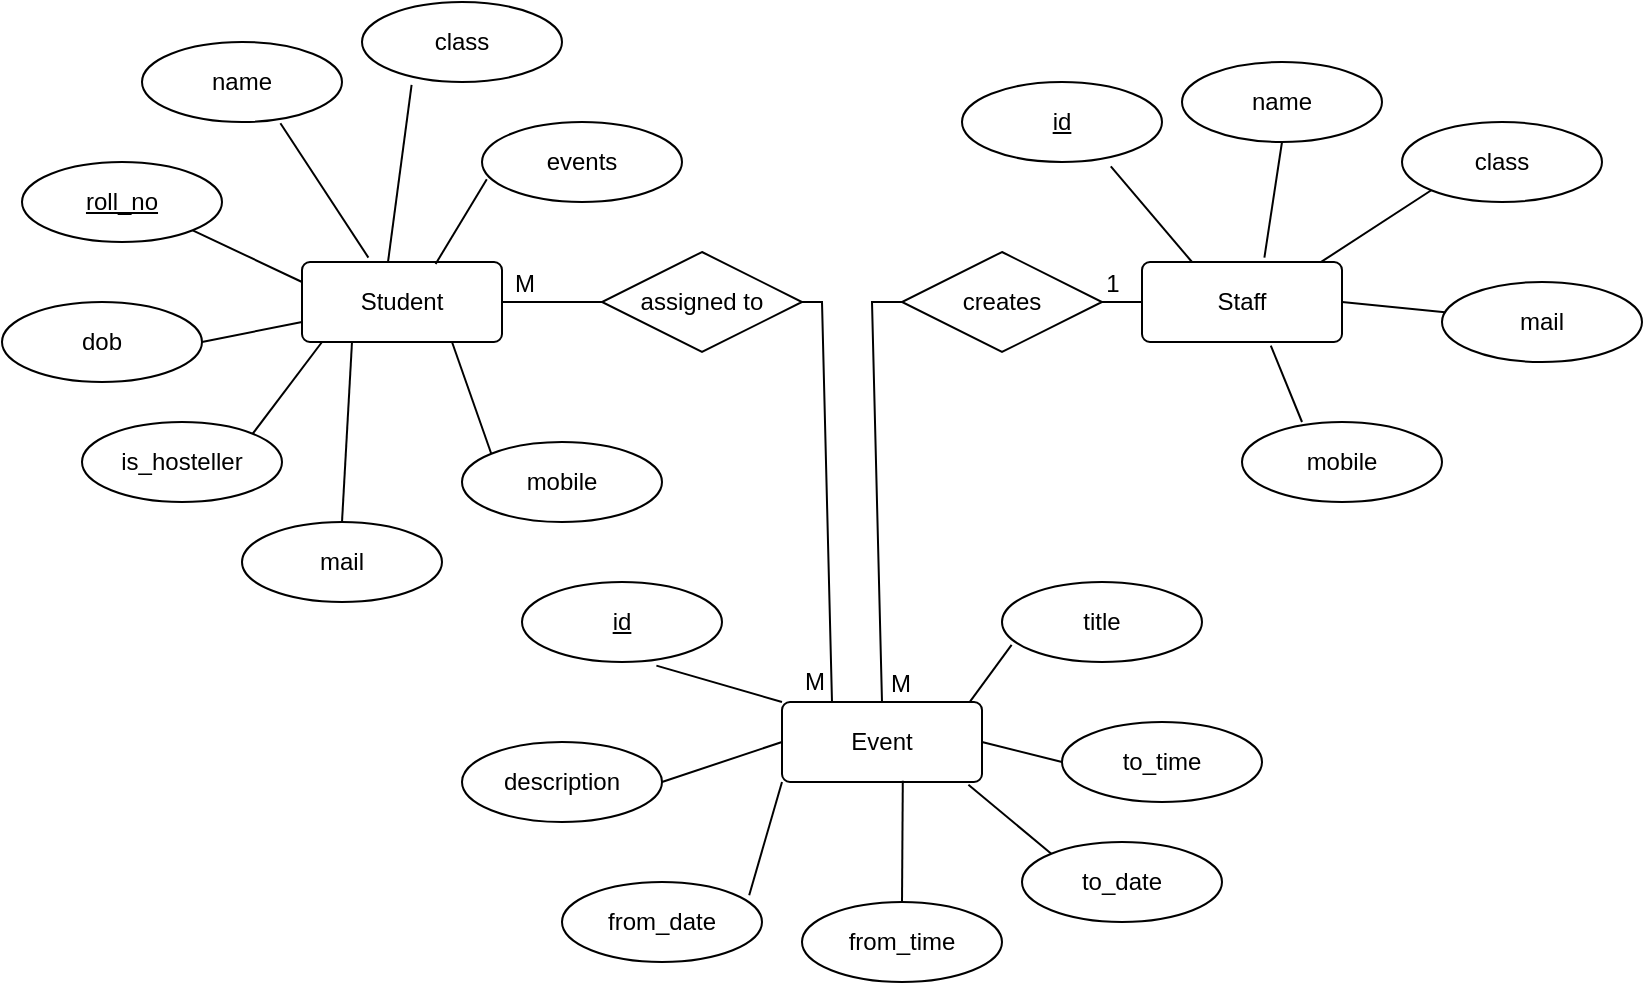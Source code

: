 <mxfile version="20.4.0" type="device"><diagram id="R6UEbYz1PzVvlXgo9UY8" name="Page-1"><mxGraphModel dx="1038" dy="489" grid="1" gridSize="10" guides="1" tooltips="1" connect="1" arrows="1" fold="1" page="1" pageScale="1" pageWidth="850" pageHeight="1100" math="0" shadow="0"><root><mxCell id="0"/><mxCell id="1" parent="0"/><mxCell id="YCqyw0TyGuKWdzJ98msj-2" value="Student" style="rounded=1;arcSize=10;whiteSpace=wrap;html=1;align=center;" vertex="1" parent="1"><mxGeometry x="160" y="210" width="100" height="40" as="geometry"/></mxCell><mxCell id="YCqyw0TyGuKWdzJ98msj-3" value="Staff" style="rounded=1;arcSize=10;whiteSpace=wrap;html=1;align=center;" vertex="1" parent="1"><mxGeometry x="580" y="210" width="100" height="40" as="geometry"/></mxCell><mxCell id="YCqyw0TyGuKWdzJ98msj-4" value="&lt;u&gt;roll_no&lt;/u&gt;" style="ellipse;whiteSpace=wrap;html=1;align=center;" vertex="1" parent="1"><mxGeometry x="20" y="160" width="100" height="40" as="geometry"/></mxCell><mxCell id="YCqyw0TyGuKWdzJ98msj-5" value="name" style="ellipse;whiteSpace=wrap;html=1;align=center;" vertex="1" parent="1"><mxGeometry x="80" y="100" width="100" height="40" as="geometry"/></mxCell><mxCell id="YCqyw0TyGuKWdzJ98msj-6" value="mobile" style="ellipse;whiteSpace=wrap;html=1;align=center;" vertex="1" parent="1"><mxGeometry x="240" y="300" width="100" height="40" as="geometry"/></mxCell><mxCell id="YCqyw0TyGuKWdzJ98msj-8" value="mail" style="ellipse;whiteSpace=wrap;html=1;align=center;" vertex="1" parent="1"><mxGeometry x="130" y="340" width="100" height="40" as="geometry"/></mxCell><mxCell id="YCqyw0TyGuKWdzJ98msj-9" value="class" style="ellipse;whiteSpace=wrap;html=1;align=center;" vertex="1" parent="1"><mxGeometry x="190" y="80" width="100" height="40" as="geometry"/></mxCell><mxCell id="YCqyw0TyGuKWdzJ98msj-10" value="dob" style="ellipse;whiteSpace=wrap;html=1;align=center;" vertex="1" parent="1"><mxGeometry x="10" y="230" width="100" height="40" as="geometry"/></mxCell><mxCell id="YCqyw0TyGuKWdzJ98msj-11" value="is_hosteller" style="ellipse;whiteSpace=wrap;html=1;align=center;" vertex="1" parent="1"><mxGeometry x="50" y="290" width="100" height="40" as="geometry"/></mxCell><mxCell id="YCqyw0TyGuKWdzJ98msj-12" value="name" style="ellipse;whiteSpace=wrap;html=1;align=center;" vertex="1" parent="1"><mxGeometry x="600" y="110" width="100" height="40" as="geometry"/></mxCell><mxCell id="YCqyw0TyGuKWdzJ98msj-13" value="class" style="ellipse;whiteSpace=wrap;html=1;align=center;" vertex="1" parent="1"><mxGeometry x="710" y="140" width="100" height="40" as="geometry"/></mxCell><mxCell id="YCqyw0TyGuKWdzJ98msj-14" value="mail" style="ellipse;whiteSpace=wrap;html=1;align=center;" vertex="1" parent="1"><mxGeometry x="730" y="220" width="100" height="40" as="geometry"/></mxCell><mxCell id="YCqyw0TyGuKWdzJ98msj-15" value="mobile" style="ellipse;whiteSpace=wrap;html=1;align=center;" vertex="1" parent="1"><mxGeometry x="630" y="290" width="100" height="40" as="geometry"/></mxCell><mxCell id="YCqyw0TyGuKWdzJ98msj-17" value="title" style="ellipse;whiteSpace=wrap;html=1;align=center;" vertex="1" parent="1"><mxGeometry x="510" y="370" width="100" height="40" as="geometry"/></mxCell><mxCell id="YCqyw0TyGuKWdzJ98msj-18" value="from_date" style="ellipse;whiteSpace=wrap;html=1;align=center;" vertex="1" parent="1"><mxGeometry x="290" y="520" width="100" height="40" as="geometry"/></mxCell><mxCell id="YCqyw0TyGuKWdzJ98msj-19" value="from_time" style="ellipse;whiteSpace=wrap;html=1;align=center;" vertex="1" parent="1"><mxGeometry x="410" y="530" width="100" height="40" as="geometry"/></mxCell><mxCell id="YCqyw0TyGuKWdzJ98msj-20" value="to_date" style="ellipse;whiteSpace=wrap;html=1;align=center;" vertex="1" parent="1"><mxGeometry x="520" y="500" width="100" height="40" as="geometry"/></mxCell><mxCell id="YCqyw0TyGuKWdzJ98msj-21" value="to_time" style="ellipse;whiteSpace=wrap;html=1;align=center;" vertex="1" parent="1"><mxGeometry x="540" y="440" width="100" height="40" as="geometry"/></mxCell><mxCell id="YCqyw0TyGuKWdzJ98msj-22" value="description" style="ellipse;whiteSpace=wrap;html=1;align=center;" vertex="1" parent="1"><mxGeometry x="240" y="450" width="100" height="40" as="geometry"/></mxCell><mxCell id="YCqyw0TyGuKWdzJ98msj-23" value="creates" style="shape=rhombus;perimeter=rhombusPerimeter;whiteSpace=wrap;html=1;align=center;" vertex="1" parent="1"><mxGeometry x="460" y="205" width="100" height="50" as="geometry"/></mxCell><mxCell id="YCqyw0TyGuKWdzJ98msj-24" value="assigned to" style="shape=rhombus;perimeter=rhombusPerimeter;whiteSpace=wrap;html=1;align=center;" vertex="1" parent="1"><mxGeometry x="310" y="205" width="100" height="50" as="geometry"/></mxCell><mxCell id="YCqyw0TyGuKWdzJ98msj-28" value="" style="endArrow=none;html=1;rounded=0;exitX=1;exitY=0.5;exitDx=0;exitDy=0;" edge="1" parent="1" source="YCqyw0TyGuKWdzJ98msj-2"><mxGeometry relative="1" as="geometry"><mxPoint x="340" y="300" as="sourcePoint"/><mxPoint x="310" y="230" as="targetPoint"/></mxGeometry></mxCell><mxCell id="YCqyw0TyGuKWdzJ98msj-30" value="&lt;u&gt;id&lt;/u&gt;" style="ellipse;whiteSpace=wrap;html=1;align=center;" vertex="1" parent="1"><mxGeometry x="270" y="370" width="100" height="40" as="geometry"/></mxCell><mxCell id="YCqyw0TyGuKWdzJ98msj-31" value="" style="endArrow=none;html=1;rounded=0;exitX=1;exitY=0.5;exitDx=0;exitDy=0;entryX=0.25;entryY=0;entryDx=0;entryDy=0;" edge="1" parent="1" source="YCqyw0TyGuKWdzJ98msj-24" target="YCqyw0TyGuKWdzJ98msj-36"><mxGeometry relative="1" as="geometry"><mxPoint x="340" y="340" as="sourcePoint"/><mxPoint x="420" y="500" as="targetPoint"/><Array as="points"><mxPoint x="420" y="230"/></Array></mxGeometry></mxCell><mxCell id="YCqyw0TyGuKWdzJ98msj-33" value="" style="endArrow=none;html=1;rounded=0;exitX=0;exitY=0.5;exitDx=0;exitDy=0;entryX=1;entryY=0.5;entryDx=0;entryDy=0;" edge="1" parent="1" source="YCqyw0TyGuKWdzJ98msj-3" target="YCqyw0TyGuKWdzJ98msj-23"><mxGeometry relative="1" as="geometry"><mxPoint x="340" y="340" as="sourcePoint"/><mxPoint x="500" y="340" as="targetPoint"/></mxGeometry></mxCell><mxCell id="YCqyw0TyGuKWdzJ98msj-35" value="" style="endArrow=none;html=1;rounded=0;entryX=0;entryY=0.5;entryDx=0;entryDy=0;exitX=0.5;exitY=0;exitDx=0;exitDy=0;" edge="1" parent="1" source="YCqyw0TyGuKWdzJ98msj-36" target="YCqyw0TyGuKWdzJ98msj-23"><mxGeometry relative="1" as="geometry"><mxPoint x="445" y="500" as="sourcePoint"/><mxPoint x="500" y="340" as="targetPoint"/><Array as="points"><mxPoint x="445" y="230"/></Array></mxGeometry></mxCell><mxCell id="YCqyw0TyGuKWdzJ98msj-36" value="Event" style="rounded=1;arcSize=10;whiteSpace=wrap;html=1;align=center;" vertex="1" parent="1"><mxGeometry x="400" y="430" width="100" height="40" as="geometry"/></mxCell><mxCell id="YCqyw0TyGuKWdzJ98msj-37" value="id" style="ellipse;whiteSpace=wrap;html=1;align=center;fontStyle=4;" vertex="1" parent="1"><mxGeometry x="490" y="120" width="100" height="40" as="geometry"/></mxCell><mxCell id="YCqyw0TyGuKWdzJ98msj-38" value="events" style="ellipse;whiteSpace=wrap;html=1;align=center;" vertex="1" parent="1"><mxGeometry x="250" y="140" width="100" height="40" as="geometry"/></mxCell><mxCell id="YCqyw0TyGuKWdzJ98msj-39" value="" style="endArrow=none;html=1;rounded=0;exitX=0.692;exitY=1.015;exitDx=0;exitDy=0;exitPerimeter=0;entryX=0.332;entryY=-0.055;entryDx=0;entryDy=0;entryPerimeter=0;" edge="1" parent="1" source="YCqyw0TyGuKWdzJ98msj-5" target="YCqyw0TyGuKWdzJ98msj-2"><mxGeometry relative="1" as="geometry"><mxPoint x="400" y="290" as="sourcePoint"/><mxPoint x="560" y="290" as="targetPoint"/></mxGeometry></mxCell><mxCell id="YCqyw0TyGuKWdzJ98msj-40" value="" style="endArrow=none;html=1;rounded=0;exitX=0.248;exitY=1.035;exitDx=0;exitDy=0;exitPerimeter=0;" edge="1" parent="1" source="YCqyw0TyGuKWdzJ98msj-9"><mxGeometry relative="1" as="geometry"><mxPoint x="159.2" y="150.6" as="sourcePoint"/><mxPoint x="203" y="210" as="targetPoint"/></mxGeometry></mxCell><mxCell id="YCqyw0TyGuKWdzJ98msj-41" value="" style="endArrow=none;html=1;rounded=0;exitX=0.024;exitY=0.715;exitDx=0;exitDy=0;exitPerimeter=0;entryX=0.668;entryY=0.025;entryDx=0;entryDy=0;entryPerimeter=0;" edge="1" parent="1" source="YCqyw0TyGuKWdzJ98msj-38" target="YCqyw0TyGuKWdzJ98msj-2"><mxGeometry relative="1" as="geometry"><mxPoint x="224.8" y="131.4" as="sourcePoint"/><mxPoint x="213" y="220" as="targetPoint"/></mxGeometry></mxCell><mxCell id="YCqyw0TyGuKWdzJ98msj-42" value="" style="endArrow=none;html=1;rounded=0;exitX=1;exitY=1;exitDx=0;exitDy=0;entryX=0;entryY=0.25;entryDx=0;entryDy=0;" edge="1" parent="1" source="YCqyw0TyGuKWdzJ98msj-4" target="YCqyw0TyGuKWdzJ98msj-2"><mxGeometry relative="1" as="geometry"><mxPoint x="260" y="160" as="sourcePoint"/><mxPoint x="236.8" y="221" as="targetPoint"/></mxGeometry></mxCell><mxCell id="YCqyw0TyGuKWdzJ98msj-43" value="" style="endArrow=none;html=1;rounded=0;exitX=0;exitY=0.75;exitDx=0;exitDy=0;entryX=1;entryY=0.5;entryDx=0;entryDy=0;" edge="1" parent="1" source="YCqyw0TyGuKWdzJ98msj-2" target="YCqyw0TyGuKWdzJ98msj-10"><mxGeometry relative="1" as="geometry"><mxPoint x="262.4" y="178.6" as="sourcePoint"/><mxPoint x="236.8" y="221" as="targetPoint"/></mxGeometry></mxCell><mxCell id="YCqyw0TyGuKWdzJ98msj-44" value="" style="endArrow=none;html=1;rounded=0;exitX=0;exitY=0.75;exitDx=0;exitDy=0;entryX=1;entryY=0;entryDx=0;entryDy=0;" edge="1" parent="1" target="YCqyw0TyGuKWdzJ98msj-11"><mxGeometry relative="1" as="geometry"><mxPoint x="170" y="250" as="sourcePoint"/><mxPoint x="120" y="260" as="targetPoint"/></mxGeometry></mxCell><mxCell id="YCqyw0TyGuKWdzJ98msj-45" value="" style="endArrow=none;html=1;rounded=0;exitX=0.25;exitY=1;exitDx=0;exitDy=0;entryX=0.5;entryY=0;entryDx=0;entryDy=0;" edge="1" parent="1" source="YCqyw0TyGuKWdzJ98msj-2" target="YCqyw0TyGuKWdzJ98msj-8"><mxGeometry relative="1" as="geometry"><mxPoint x="180" y="260" as="sourcePoint"/><mxPoint x="145.355" y="305.858" as="targetPoint"/></mxGeometry></mxCell><mxCell id="YCqyw0TyGuKWdzJ98msj-46" value="" style="endArrow=none;html=1;rounded=0;exitX=0.75;exitY=1;exitDx=0;exitDy=0;entryX=0;entryY=0;entryDx=0;entryDy=0;" edge="1" parent="1" source="YCqyw0TyGuKWdzJ98msj-2" target="YCqyw0TyGuKWdzJ98msj-6"><mxGeometry relative="1" as="geometry"><mxPoint x="195" y="260" as="sourcePoint"/><mxPoint x="190" y="350" as="targetPoint"/></mxGeometry></mxCell><mxCell id="YCqyw0TyGuKWdzJ98msj-47" value="" style="endArrow=none;html=1;rounded=0;exitX=0.5;exitY=1;exitDx=0;exitDy=0;entryX=0.612;entryY=-0.055;entryDx=0;entryDy=0;entryPerimeter=0;" edge="1" parent="1" source="YCqyw0TyGuKWdzJ98msj-12" target="YCqyw0TyGuKWdzJ98msj-3"><mxGeometry relative="1" as="geometry"><mxPoint x="205" y="270" as="sourcePoint"/><mxPoint x="200" y="360" as="targetPoint"/></mxGeometry></mxCell><mxCell id="YCqyw0TyGuKWdzJ98msj-48" value="" style="endArrow=none;html=1;rounded=0;exitX=0.744;exitY=1.055;exitDx=0;exitDy=0;entryX=0.25;entryY=0;entryDx=0;entryDy=0;exitPerimeter=0;" edge="1" parent="1" source="YCqyw0TyGuKWdzJ98msj-37" target="YCqyw0TyGuKWdzJ98msj-3"><mxGeometry relative="1" as="geometry"><mxPoint x="660" y="160" as="sourcePoint"/><mxPoint x="651.2" y="217.8" as="targetPoint"/></mxGeometry></mxCell><mxCell id="YCqyw0TyGuKWdzJ98msj-49" value="" style="endArrow=none;html=1;rounded=0;exitX=0;exitY=1;exitDx=0;exitDy=0;entryX=0.892;entryY=0.005;entryDx=0;entryDy=0;entryPerimeter=0;" edge="1" parent="1" source="YCqyw0TyGuKWdzJ98msj-13" target="YCqyw0TyGuKWdzJ98msj-3"><mxGeometry relative="1" as="geometry"><mxPoint x="574.4" y="172.2" as="sourcePoint"/><mxPoint x="615" y="220" as="targetPoint"/></mxGeometry></mxCell><mxCell id="YCqyw0TyGuKWdzJ98msj-50" value="" style="endArrow=none;html=1;rounded=0;entryX=1;entryY=0.5;entryDx=0;entryDy=0;" edge="1" parent="1" source="YCqyw0TyGuKWdzJ98msj-14" target="YCqyw0TyGuKWdzJ98msj-3"><mxGeometry relative="1" as="geometry"><mxPoint x="734.645" y="184.142" as="sourcePoint"/><mxPoint x="679.2" y="220.2" as="targetPoint"/></mxGeometry></mxCell><mxCell id="YCqyw0TyGuKWdzJ98msj-51" value="" style="endArrow=none;html=1;rounded=0;entryX=0.644;entryY=1.045;entryDx=0;entryDy=0;entryPerimeter=0;exitX=0.3;exitY=0;exitDx=0;exitDy=0;exitPerimeter=0;" edge="1" parent="1" source="YCqyw0TyGuKWdzJ98msj-15" target="YCqyw0TyGuKWdzJ98msj-3"><mxGeometry relative="1" as="geometry"><mxPoint x="741.493" y="245.149" as="sourcePoint"/><mxPoint x="690" y="240" as="targetPoint"/></mxGeometry></mxCell><mxCell id="YCqyw0TyGuKWdzJ98msj-52" value="" style="endArrow=none;html=1;rounded=0;entryX=0.672;entryY=1.045;entryDx=0;entryDy=0;entryPerimeter=0;exitX=0;exitY=0;exitDx=0;exitDy=0;" edge="1" parent="1" source="YCqyw0TyGuKWdzJ98msj-36" target="YCqyw0TyGuKWdzJ98msj-30"><mxGeometry relative="1" as="geometry"><mxPoint x="690" y="230" as="sourcePoint"/><mxPoint x="674.4" y="191.8" as="targetPoint"/></mxGeometry></mxCell><mxCell id="YCqyw0TyGuKWdzJ98msj-53" value="" style="endArrow=none;html=1;rounded=0;entryX=1;entryY=0.5;entryDx=0;entryDy=0;exitX=0;exitY=0.5;exitDx=0;exitDy=0;" edge="1" parent="1" source="YCqyw0TyGuKWdzJ98msj-36" target="YCqyw0TyGuKWdzJ98msj-22"><mxGeometry relative="1" as="geometry"><mxPoint x="410" y="440" as="sourcePoint"/><mxPoint x="387.2" y="411.8" as="targetPoint"/></mxGeometry></mxCell><mxCell id="YCqyw0TyGuKWdzJ98msj-54" value="" style="endArrow=none;html=1;rounded=0;entryX=0.936;entryY=0.165;entryDx=0;entryDy=0;exitX=0;exitY=1;exitDx=0;exitDy=0;entryPerimeter=0;" edge="1" parent="1" source="YCqyw0TyGuKWdzJ98msj-36" target="YCqyw0TyGuKWdzJ98msj-18"><mxGeometry relative="1" as="geometry"><mxPoint x="410" y="460" as="sourcePoint"/><mxPoint x="370" y="460" as="targetPoint"/></mxGeometry></mxCell><mxCell id="YCqyw0TyGuKWdzJ98msj-55" value="" style="endArrow=none;html=1;rounded=0;entryX=0.5;entryY=0;entryDx=0;entryDy=0;exitX=0.604;exitY=0.985;exitDx=0;exitDy=0;exitPerimeter=0;" edge="1" parent="1" source="YCqyw0TyGuKWdzJ98msj-36" target="YCqyw0TyGuKWdzJ98msj-19"><mxGeometry relative="1" as="geometry"><mxPoint x="410" y="480" as="sourcePoint"/><mxPoint x="373.6" y="516.6" as="targetPoint"/></mxGeometry></mxCell><mxCell id="YCqyw0TyGuKWdzJ98msj-56" value="" style="endArrow=none;html=1;rounded=0;entryX=0.048;entryY=0.785;entryDx=0;entryDy=0;exitX=0.94;exitY=-0.005;exitDx=0;exitDy=0;exitPerimeter=0;entryPerimeter=0;" edge="1" parent="1" source="YCqyw0TyGuKWdzJ98msj-36" target="YCqyw0TyGuKWdzJ98msj-17"><mxGeometry relative="1" as="geometry"><mxPoint x="460" y="480" as="sourcePoint"/><mxPoint x="455" y="540" as="targetPoint"/></mxGeometry></mxCell><mxCell id="YCqyw0TyGuKWdzJ98msj-57" value="" style="endArrow=none;html=1;rounded=0;entryX=0;entryY=0.5;entryDx=0;entryDy=0;exitX=1;exitY=0.5;exitDx=0;exitDy=0;" edge="1" parent="1" source="YCqyw0TyGuKWdzJ98msj-36" target="YCqyw0TyGuKWdzJ98msj-21"><mxGeometry relative="1" as="geometry"><mxPoint x="504" y="439.8" as="sourcePoint"/><mxPoint x="523.2" y="413.4" as="targetPoint"/></mxGeometry></mxCell><mxCell id="YCqyw0TyGuKWdzJ98msj-58" value="" style="endArrow=none;html=1;rounded=0;entryX=0;entryY=0;entryDx=0;entryDy=0;exitX=0.932;exitY=1.035;exitDx=0;exitDy=0;exitPerimeter=0;" edge="1" parent="1" source="YCqyw0TyGuKWdzJ98msj-36" target="YCqyw0TyGuKWdzJ98msj-20"><mxGeometry relative="1" as="geometry"><mxPoint x="510" y="460" as="sourcePoint"/><mxPoint x="550" y="470" as="targetPoint"/></mxGeometry></mxCell><mxCell id="YCqyw0TyGuKWdzJ98msj-60" value="M" style="text;html=1;align=center;verticalAlign=middle;resizable=0;points=[];autosize=1;strokeColor=none;fillColor=none;" vertex="1" parent="1"><mxGeometry x="401" y="405" width="30" height="30" as="geometry"/></mxCell><mxCell id="YCqyw0TyGuKWdzJ98msj-61" value="M" style="text;html=1;align=center;verticalAlign=middle;resizable=0;points=[];autosize=1;strokeColor=none;fillColor=none;" vertex="1" parent="1"><mxGeometry x="256" y="206" width="30" height="30" as="geometry"/></mxCell><mxCell id="YCqyw0TyGuKWdzJ98msj-64" value="1" style="text;html=1;align=center;verticalAlign=middle;resizable=0;points=[];autosize=1;strokeColor=none;fillColor=none;" vertex="1" parent="1"><mxGeometry x="550" y="206" width="30" height="30" as="geometry"/></mxCell><mxCell id="YCqyw0TyGuKWdzJ98msj-65" value="M" style="text;html=1;align=center;verticalAlign=middle;resizable=0;points=[];autosize=1;strokeColor=none;fillColor=none;" vertex="1" parent="1"><mxGeometry x="444" y="406" width="30" height="30" as="geometry"/></mxCell></root></mxGraphModel></diagram></mxfile>